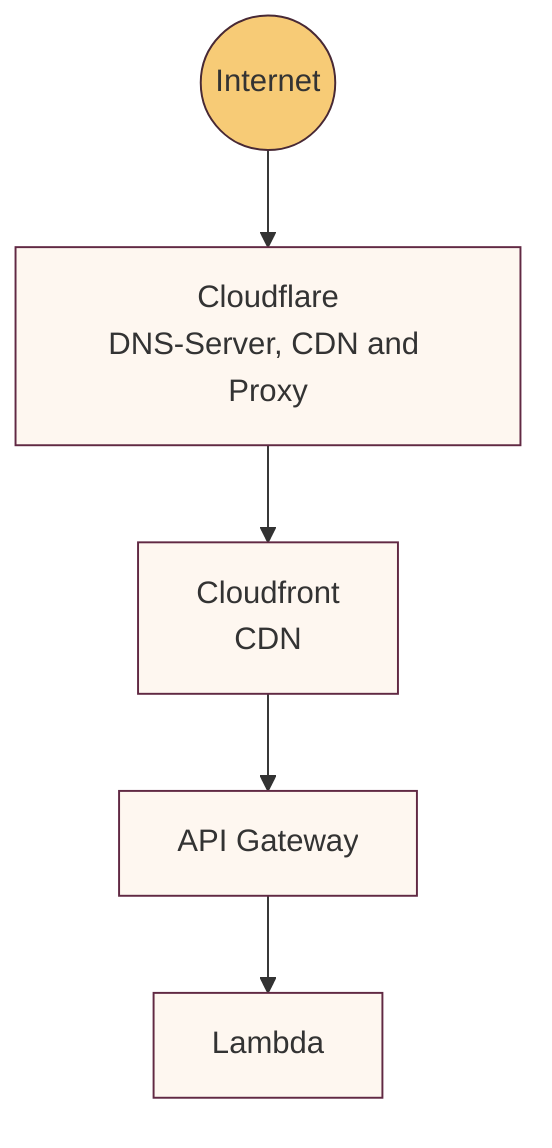 graph TD;

    internet((Internet))
    cloudflare[<center>Cloudflare</center>DNS-Server, CDN and Proxy]
    cloudfront[Cloudfront<center>CDN</center>]
    api[API Gateway]
    lambda[Lambda]

    internet --> cloudflare
    cloudflare --> cloudfront
    cloudfront --> api
    api --> lambda

    classDef light fill:#fef7f0,stroke:#612943;
    classDef bold fill:#f7cb76,stroke:#482935;

    class internet bold
    class cloudflare,cloudfront,api,lambda light